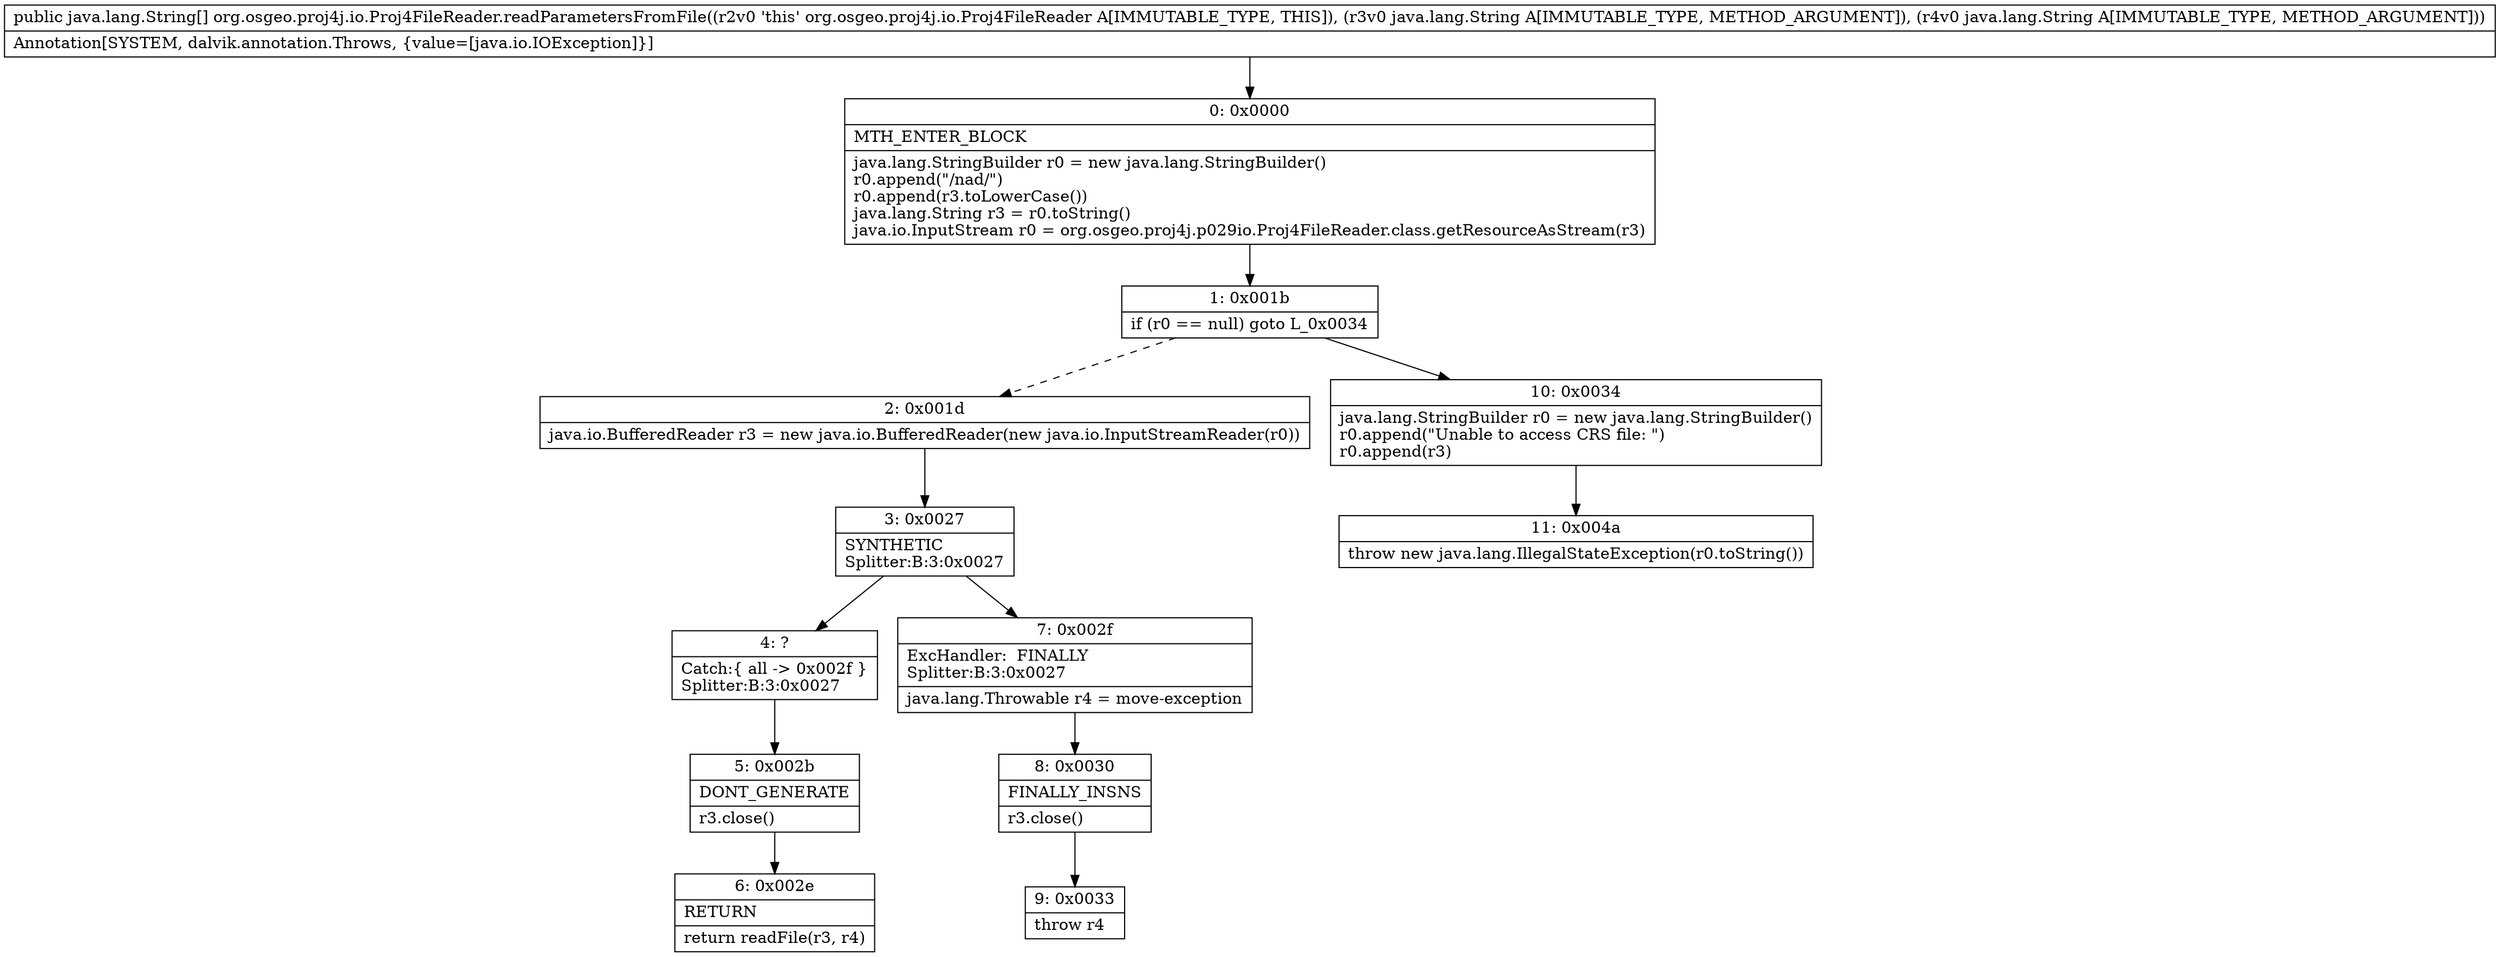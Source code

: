 digraph "CFG fororg.osgeo.proj4j.io.Proj4FileReader.readParametersFromFile(Ljava\/lang\/String;Ljava\/lang\/String;)[Ljava\/lang\/String;" {
Node_0 [shape=record,label="{0\:\ 0x0000|MTH_ENTER_BLOCK\l|java.lang.StringBuilder r0 = new java.lang.StringBuilder()\lr0.append(\"\/nad\/\")\lr0.append(r3.toLowerCase())\ljava.lang.String r3 = r0.toString()\ljava.io.InputStream r0 = org.osgeo.proj4j.p029io.Proj4FileReader.class.getResourceAsStream(r3)\l}"];
Node_1 [shape=record,label="{1\:\ 0x001b|if (r0 == null) goto L_0x0034\l}"];
Node_2 [shape=record,label="{2\:\ 0x001d|java.io.BufferedReader r3 = new java.io.BufferedReader(new java.io.InputStreamReader(r0))\l}"];
Node_3 [shape=record,label="{3\:\ 0x0027|SYNTHETIC\lSplitter:B:3:0x0027\l}"];
Node_4 [shape=record,label="{4\:\ ?|Catch:\{ all \-\> 0x002f \}\lSplitter:B:3:0x0027\l}"];
Node_5 [shape=record,label="{5\:\ 0x002b|DONT_GENERATE\l|r3.close()\l}"];
Node_6 [shape=record,label="{6\:\ 0x002e|RETURN\l|return readFile(r3, r4)\l}"];
Node_7 [shape=record,label="{7\:\ 0x002f|ExcHandler:  FINALLY\lSplitter:B:3:0x0027\l|java.lang.Throwable r4 = move\-exception\l}"];
Node_8 [shape=record,label="{8\:\ 0x0030|FINALLY_INSNS\l|r3.close()\l}"];
Node_9 [shape=record,label="{9\:\ 0x0033|throw r4\l}"];
Node_10 [shape=record,label="{10\:\ 0x0034|java.lang.StringBuilder r0 = new java.lang.StringBuilder()\lr0.append(\"Unable to access CRS file: \")\lr0.append(r3)\l}"];
Node_11 [shape=record,label="{11\:\ 0x004a|throw new java.lang.IllegalStateException(r0.toString())\l}"];
MethodNode[shape=record,label="{public java.lang.String[] org.osgeo.proj4j.io.Proj4FileReader.readParametersFromFile((r2v0 'this' org.osgeo.proj4j.io.Proj4FileReader A[IMMUTABLE_TYPE, THIS]), (r3v0 java.lang.String A[IMMUTABLE_TYPE, METHOD_ARGUMENT]), (r4v0 java.lang.String A[IMMUTABLE_TYPE, METHOD_ARGUMENT]))  | Annotation[SYSTEM, dalvik.annotation.Throws, \{value=[java.io.IOException]\}]\l}"];
MethodNode -> Node_0;
Node_0 -> Node_1;
Node_1 -> Node_2[style=dashed];
Node_1 -> Node_10;
Node_2 -> Node_3;
Node_3 -> Node_4;
Node_3 -> Node_7;
Node_4 -> Node_5;
Node_5 -> Node_6;
Node_7 -> Node_8;
Node_8 -> Node_9;
Node_10 -> Node_11;
}

